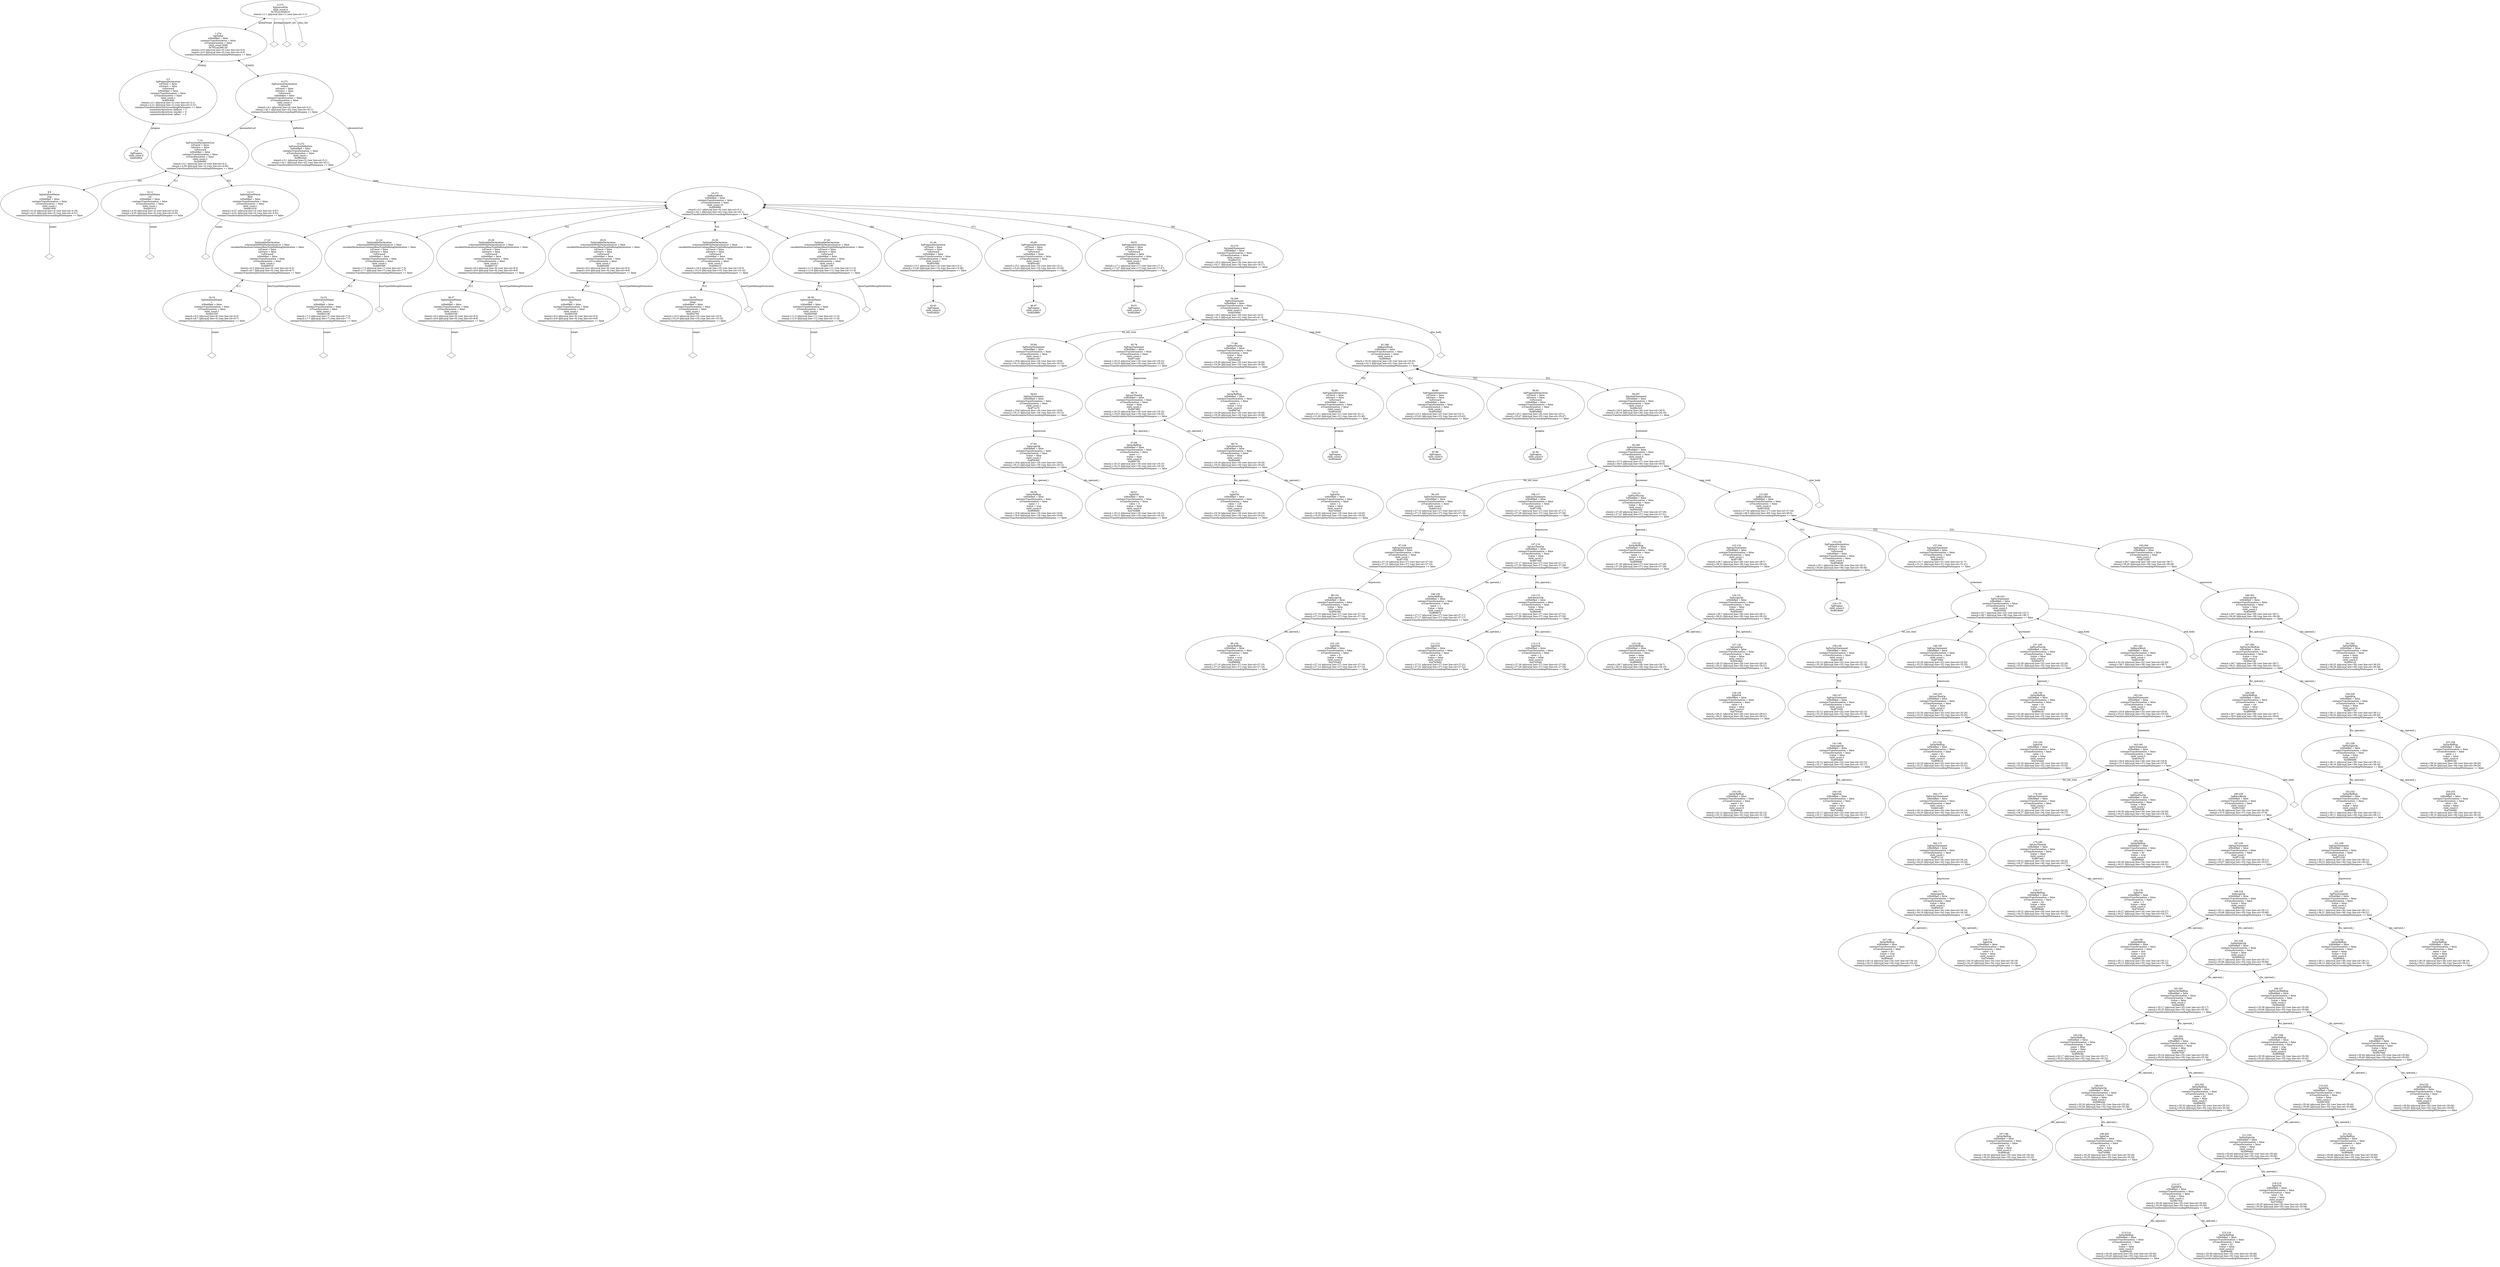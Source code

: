 digraph "G./stencil.c.dot" {
"0x462d8c0"[label="3:4\nSgPragma\nchild_count:0\n0x462d8c0\n" ];
"0x465c6d0"[label="2:5\nSgPragmaDeclaration\n isFriend = false \n isExtern = false \n!isForward\nisModified = false\ncontainsTransformation = false\nisTransformation = false\nchild_count:1\n0x465c6d0\nstencil.c:2:1 (physical line=2) (raw line:col=2:1)\nstencil.c:2:21 (physical line=2) (raw line:col=2:21)\ncontainsTransformationToSurroundingWhitespace == false\ncomments/directives (before) = 1\ncomments/directives (inside) = 0\ncomments/directives (after)  = 0\n" ];
"0x465c6d0" -> "0x462d8c0"[label="pragma" dir=both ];
"0x44d1908"[label="8:9\nSgInitializedName\norig\nisModified = false\ncontainsTransformation = false\nisTransformation = false\nchild_count:1\n0x44d1908\nstencil.c:4:18 (physical line=4) (raw line:col=4:18)\nstencil.c:4:21 (physical line=4) (raw line:col=4:21)\ncontainsTransformationToSurroundingWhitespace == false\n" ];
"0x44d1908" -> "0x44d1908__initptr__null"[label="initptr" dir=none ];
"0x44d1908__initptr__null"[label="" shape=diamond ];
"0x44d1b10"[label="10:11\nSgInitializedName\nsol\nisModified = false\ncontainsTransformation = false\nisTransformation = false\nchild_count:1\n0x44d1b10\nstencil.c:4:33 (physical line=4) (raw line:col=4:33)\nstencil.c:4:35 (physical line=4) (raw line:col=4:35)\ncontainsTransformationToSurroundingWhitespace == false\n" ];
"0x44d1b10" -> "0x44d1b10__initptr__null"[label="initptr" dir=none ];
"0x44d1b10__initptr__null"[label="" shape=diamond ];
"0x44d1d18"[label="12:13\nSgInitializedName\nfilter\nisModified = false\ncontainsTransformation = false\nisTransformation = false\nchild_count:1\n0x44d1d18\nstencil.c:4:47 (physical line=4) (raw line:col=4:47)\nstencil.c:4:52 (physical line=4) (raw line:col=4:52)\ncontainsTransformationToSurroundingWhitespace == false\n" ];
"0x44d1d18" -> "0x44d1d18__initptr__null"[label="initptr" dir=none ];
"0x44d1d18__initptr__null"[label="" shape=diamond ];
"0x3cd6d90"[label="7:14\nSgFunctionParameterList\n isFriend = false \n isExtern = false \n!isForward\nisModified = false\ncontainsTransformation = false\nisTransformation = false\nchild_count:3\n0x3cd6d90\nstencil.c:4:1 (physical line=4) (raw line:col=4:1)\nstencil.c:4:56 (physical line=4) (raw line:col=4:56)\ncontainsTransformationToSurroundingWhitespace == false\n" ];
"0x3cd6d90" -> "0x44d1908"[label="*[0]" dir=both ];
"0x3cd6d90" -> "0x44d1b10"[label="*[1]" dir=both ];
"0x3cd6d90" -> "0x44d1d18"[label="*[2]" dir=both ];
"0x44d1f20"[label="18:19\nSgInitializedName\nr\nisModified = false\ncontainsTransformation = false\nisTransformation = false\nchild_count:1\n0x44d1f20\nstencil.c:6:3 (physical line=6) (raw line:col=6:3)\nstencil.c:6:7 (physical line=6) (raw line:col=6:7)\ncontainsTransformationToSurroundingWhitespace == false\n" ];
"0x44d1f20" -> "0x44d1f20__initptr__null"[label="initptr" dir=none ];
"0x44d1f20__initptr__null"[label="" shape=diamond ];
"0x4a60010"[label="17:20\nSgVariableDeclaration\n isAssociatedWithDeclarationList = false \n variableDeclarationContainsBaseTypeDefiningDeclaration = false \n isFriend = false \n isExtern = false \n!isForward\nisModified = false\ncontainsTransformation = false\nisTransformation = false\nchild_count:2\n0x4a60010\nstencil.c:6:3 (physical line=6) (raw line:col=6:3)\nstencil.c:6:7 (physical line=6) (raw line:col=6:7)\ncontainsTransformationToSurroundingWhitespace == false\n" ];
"0x4a60010" -> "0x4a60010__baseTypeDefiningDeclaration__null"[label="baseTypeDefiningDeclaration" dir=none ];
"0x4a60010__baseTypeDefiningDeclaration__null"[label="" shape=diamond ];
"0x4a60010" -> "0x44d1f20"[label="*[1]" dir=both ];
"0x44d2128"[label="22:23\nSgInitializedName\nc\nisModified = false\ncontainsTransformation = false\nisTransformation = false\nchild_count:1\n0x44d2128\nstencil.c:7:3 (physical line=7) (raw line:col=7:3)\nstencil.c:7:7 (physical line=7) (raw line:col=7:7)\ncontainsTransformationToSurroundingWhitespace == false\n" ];
"0x44d2128" -> "0x44d2128__initptr__null"[label="initptr" dir=none ];
"0x44d2128__initptr__null"[label="" shape=diamond ];
"0x4a60390"[label="21:24\nSgVariableDeclaration\n isAssociatedWithDeclarationList = false \n variableDeclarationContainsBaseTypeDefiningDeclaration = false \n isFriend = false \n isExtern = false \n!isForward\nisModified = false\ncontainsTransformation = false\nisTransformation = false\nchild_count:2\n0x4a60390\nstencil.c:7:3 (physical line=7) (raw line:col=7:3)\nstencil.c:7:7 (physical line=7) (raw line:col=7:7)\ncontainsTransformationToSurroundingWhitespace == false\n" ];
"0x4a60390" -> "0x4a60390__baseTypeDefiningDeclaration__null"[label="baseTypeDefiningDeclaration" dir=none ];
"0x4a60390__baseTypeDefiningDeclaration__null"[label="" shape=diamond ];
"0x4a60390" -> "0x44d2128"[label="*[1]" dir=both ];
"0x44d2330"[label="26:27\nSgInitializedName\nk1\nisModified = false\ncontainsTransformation = false\nisTransformation = false\nchild_count:1\n0x44d2330\nstencil.c:8:3 (physical line=8) (raw line:col=8:3)\nstencil.c:8:8 (physical line=8) (raw line:col=8:8)\ncontainsTransformationToSurroundingWhitespace == false\n" ];
"0x44d2330" -> "0x44d2330__initptr__null"[label="initptr" dir=none ];
"0x44d2330__initptr__null"[label="" shape=diamond ];
"0x4a60710"[label="25:28\nSgVariableDeclaration\n isAssociatedWithDeclarationList = false \n variableDeclarationContainsBaseTypeDefiningDeclaration = false \n isFriend = false \n isExtern = false \n!isForward\nisModified = false\ncontainsTransformation = false\nisTransformation = false\nchild_count:2\n0x4a60710\nstencil.c:8:3 (physical line=8) (raw line:col=8:3)\nstencil.c:8:8 (physical line=8) (raw line:col=8:8)\ncontainsTransformationToSurroundingWhitespace == false\n" ];
"0x4a60710" -> "0x4a60710__baseTypeDefiningDeclaration__null"[label="baseTypeDefiningDeclaration" dir=none ];
"0x4a60710__baseTypeDefiningDeclaration__null"[label="" shape=diamond ];
"0x4a60710" -> "0x44d2330"[label="*[1]" dir=both ];
"0x44d2538"[label="30:31\nSgInitializedName\nk2\nisModified = false\ncontainsTransformation = false\nisTransformation = false\nchild_count:1\n0x44d2538\nstencil.c:9:3 (physical line=9) (raw line:col=9:3)\nstencil.c:9:8 (physical line=9) (raw line:col=9:8)\ncontainsTransformationToSurroundingWhitespace == false\n" ];
"0x44d2538" -> "0x44d2538__initptr__null"[label="initptr" dir=none ];
"0x44d2538__initptr__null"[label="" shape=diamond ];
"0x4a60a90"[label="29:32\nSgVariableDeclaration\n isAssociatedWithDeclarationList = false \n variableDeclarationContainsBaseTypeDefiningDeclaration = false \n isFriend = false \n isExtern = false \n!isForward\nisModified = false\ncontainsTransformation = false\nisTransformation = false\nchild_count:2\n0x4a60a90\nstencil.c:9:3 (physical line=9) (raw line:col=9:3)\nstencil.c:9:8 (physical line=9) (raw line:col=9:8)\ncontainsTransformationToSurroundingWhitespace == false\n" ];
"0x4a60a90" -> "0x4a60a90__baseTypeDefiningDeclaration__null"[label="baseTypeDefiningDeclaration" dir=none ];
"0x4a60a90__baseTypeDefiningDeclaration__null"[label="" shape=diamond ];
"0x4a60a90" -> "0x44d2538"[label="*[1]" dir=both ];
"0x44d2740"[label="34:35\nSgInitializedName\ntemp\nisModified = false\ncontainsTransformation = false\nisTransformation = false\nchild_count:1\n0x44d2740\nstencil.c:10:3 (physical line=10) (raw line:col=10:3)\nstencil.c:10:10 (physical line=10) (raw line:col=10:10)\ncontainsTransformationToSurroundingWhitespace == false\n" ];
"0x44d2740" -> "0x44d2740__initptr__null"[label="initptr" dir=none ];
"0x44d2740__initptr__null"[label="" shape=diamond ];
"0x4a60e10"[label="33:36\nSgVariableDeclaration\n isAssociatedWithDeclarationList = false \n variableDeclarationContainsBaseTypeDefiningDeclaration = false \n isFriend = false \n isExtern = false \n!isForward\nisModified = false\ncontainsTransformation = false\nisTransformation = false\nchild_count:2\n0x4a60e10\nstencil.c:10:3 (physical line=10) (raw line:col=10:3)\nstencil.c:10:10 (physical line=10) (raw line:col=10:10)\ncontainsTransformationToSurroundingWhitespace == false\n" ];
"0x4a60e10" -> "0x4a60e10__baseTypeDefiningDeclaration__null"[label="baseTypeDefiningDeclaration" dir=none ];
"0x4a60e10__baseTypeDefiningDeclaration__null"[label="" shape=diamond ];
"0x4a60e10" -> "0x44d2740"[label="*[1]" dir=both ];
"0x44d2948"[label="38:39\nSgInitializedName\nmul\nisModified = false\ncontainsTransformation = false\nisTransformation = false\nchild_count:1\n0x44d2948\nstencil.c:11:3 (physical line=11) (raw line:col=11:3)\nstencil.c:11:9 (physical line=11) (raw line:col=11:9)\ncontainsTransformationToSurroundingWhitespace == false\n" ];
"0x44d2948" -> "0x44d2948__initptr__null"[label="initptr" dir=none ];
"0x44d2948__initptr__null"[label="" shape=diamond ];
"0x4a61190"[label="37:40\nSgVariableDeclaration\n isAssociatedWithDeclarationList = false \n variableDeclarationContainsBaseTypeDefiningDeclaration = false \n isFriend = false \n isExtern = false \n!isForward\nisModified = false\ncontainsTransformation = false\nisTransformation = false\nchild_count:2\n0x4a61190\nstencil.c:11:3 (physical line=11) (raw line:col=11:3)\nstencil.c:11:9 (physical line=11) (raw line:col=11:9)\ncontainsTransformationToSurroundingWhitespace == false\n" ];
"0x4a61190" -> "0x4a61190__baseTypeDefiningDeclaration__null"[label="baseTypeDefiningDeclaration" dir=none ];
"0x4a61190__baseTypeDefiningDeclaration__null"[label="" shape=diamond ];
"0x4a61190" -> "0x44d2948"[label="*[1]" dir=both ];
"0x462d920"[label="42:43\nSgPragma\nchild_count:0\n0x462d920\n" ];
"0x465c9d0"[label="41:44\nSgPragmaDeclaration\n isFriend = false \n isExtern = false \n!isForward\nisModified = false\ncontainsTransformation = false\nisTransformation = false\nchild_count:1\n0x465c9d0\nstencil.c:13:1 (physical line=13) (raw line:col=13:1)\nstencil.c:13:40 (physical line=13) (raw line:col=13:40)\ncontainsTransformationToSurroundingWhitespace == false\n" ];
"0x465c9d0" -> "0x462d920"[label="pragma" dir=both ];
"0x462d980"[label="46:47\nSgPragma\nchild_count:0\n0x462d980\n" ];
"0x465ccd0"[label="45:48\nSgPragmaDeclaration\n isFriend = false \n isExtern = false \n!isForward\nisModified = false\ncontainsTransformation = false\nisTransformation = false\nchild_count:1\n0x465ccd0\nstencil.c:15:1 (physical line=15) (raw line:col=15:1)\nstencil.c:15:43 (physical line=15) (raw line:col=15:43)\ncontainsTransformationToSurroundingWhitespace == false\n" ];
"0x465ccd0" -> "0x462d980"[label="pragma" dir=both ];
"0x462d9e0"[label="50:51\nSgPragma\nchild_count:0\n0x462d9e0\n" ];
"0x465cfd0"[label="49:52\nSgPragmaDeclaration\n isFriend = false \n isExtern = false \n!isForward\nisModified = false\ncontainsTransformation = false\nisTransformation = false\nchild_count:1\n0x465cfd0\nstencil.c:17:1 (physical line=17) (raw line:col=17:1)\nstencil.c:17:47 (physical line=17) (raw line:col=17:47)\ncontainsTransformationToSurroundingWhitespace == false\n" ];
"0x465cfd0" -> "0x462d9e0"[label="pragma" dir=both ];
"0x4f086d0"[label="58:59\nSgVarRefExp\nisModified = false\ncontainsTransformation = false\nisTransformation = false\n name = r\n lvalue = true\nchild_count:0\n0x4f086d0\nstencil.c:19:8 (physical line=19) (raw line:col=19:8)\nstencil.c:19:8 (physical line=19) (raw line:col=19:8)\ncontainsTransformationToSurroundingWhitespace == false\n" ];
"0x47d3860"[label="60:61\nSgIntVal\nisModified = false\ncontainsTransformation = false\nisTransformation = false\n value = 0\n lvalue = false\nchild_count:0\n0x47d3860\nstencil.c:19:12 (physical line=19) (raw line:col=19:12)\nstencil.c:19:12 (physical line=19) (raw line:col=19:12)\ncontainsTransformationToSurroundingWhitespace == false\n" ];
"0x4f3b360"[label="57:62\nSgAssignOp\nisModified = false\ncontainsTransformation = false\nisTransformation = false\n lvalue = false\nchild_count:2\n0x4f3b360\nstencil.c:19:8 (physical line=19) (raw line:col=19:8)\nstencil.c:19:12 (physical line=19) (raw line:col=19:12)\ncontainsTransformationToSurroundingWhitespace == false\n" ];
"0x4f3b360" -> "0x4f086d0"[label="lhs_operand_i" dir=both ];
"0x4f3b360" -> "0x47d3860"[label="rhs_operand_i" dir=both ];
"0x4f71e70"[label="56:63\nSgExprStatement\nisModified = false\ncontainsTransformation = false\nisTransformation = false\nchild_count:1\n0x4f71e70\nstencil.c:19:8 (physical line=19) (raw line:col=19:8)\nstencil.c:19:13 (physical line=19) (raw line:col=19:13)\ncontainsTransformationToSurroundingWhitespace == false\n" ];
"0x4f71e70" -> "0x4f3b360"[label="expression" dir=both ];
"0x4ed1c30"[label="55:64\nSgForInitStatement\nisModified = false\ncontainsTransformation = false\nisTransformation = false\nchild_count:1\n0x4ed1c30\nstencil.c:19:8 (physical line=19) (raw line:col=19:8)\nstencil.c:19:13 (physical line=19) (raw line:col=19:13)\ncontainsTransformationToSurroundingWhitespace == false\n" ];
"0x4ed1c30" -> "0x4f71e70"[label="*[0]" dir=both ];
"0x4f08738"[label="67:68\nSgVarRefExp\nisModified = false\ncontainsTransformation = false\nisTransformation = false\n name = r\n lvalue = false\nchild_count:0\n0x4f08738\nstencil.c:19:15 (physical line=19) (raw line:col=19:15)\nstencil.c:19:15 (physical line=19) (raw line:col=19:15)\ncontainsTransformationToSurroundingWhitespace == false\n" ];
"0x47d3960"[label="70:71\nSgIntVal\nisModified = false\ncontainsTransformation = false\nisTransformation = false\n value = 128\n lvalue = false\nchild_count:0\n0x47d3960\nstencil.c:19:19 (physical line=19) (raw line:col=19:19)\nstencil.c:19:21 (physical line=19) (raw line:col=19:21)\ncontainsTransformationToSurroundingWhitespace == false\n" ];
"0x47d39e0"[label="72:73\nSgIntVal\nisModified = false\ncontainsTransformation = false\nisTransformation = false\n value = 2\n lvalue = false\nchild_count:0\n0x47d39e0\nstencil.c:19:25 (physical line=19) (raw line:col=19:25)\nstencil.c:19:25 (physical line=19) (raw line:col=19:25)\ncontainsTransformationToSurroundingWhitespace == false\n" ];
"0x4fa0e80"[label="69:74\nSgSubtractOp\nisModified = false\ncontainsTransformation = false\nisTransformation = false\n lvalue = false\nchild_count:2\n0x4fa0e80\nstencil.c:19:19 (physical line=19) (raw line:col=19:19)\nstencil.c:19:25 (physical line=19) (raw line:col=19:25)\ncontainsTransformationToSurroundingWhitespace == false\n" ];
"0x4fa0e80" -> "0x47d3960"[label="lhs_operand_i" dir=both ];
"0x4fa0e80" -> "0x47d39e0"[label="rhs_operand_i" dir=both ];
"0x4fd7990"[label="66:75\nSgLessThanOp\nisModified = false\ncontainsTransformation = false\nisTransformation = false\n lvalue = false\nchild_count:2\n0x4fd7990\nstencil.c:19:15 (physical line=19) (raw line:col=19:15)\nstencil.c:19:25 (physical line=19) (raw line:col=19:25)\ncontainsTransformationToSurroundingWhitespace == false\n" ];
"0x4fd7990" -> "0x4f08738"[label="lhs_operand_i" dir=both ];
"0x4fd7990" -> "0x4fa0e80"[label="rhs_operand_i" dir=both ];
"0x4f71ed0"[label="65:76\nSgExprStatement\nisModified = false\ncontainsTransformation = false\nisTransformation = false\nchild_count:1\n0x4f71ed0\nstencil.c:19:15 (physical line=19) (raw line:col=19:15)\nstencil.c:19:25 (physical line=19) (raw line:col=19:25)\ncontainsTransformationToSurroundingWhitespace == false\n" ];
"0x4f71ed0" -> "0x4fd7990"[label="expression" dir=both ];
"0x4f087a0"[label="78:79\nSgVarRefExp\nisModified = false\ncontainsTransformation = false\nisTransformation = false\n name = r\n lvalue = true\nchild_count:0\n0x4f087a0\nstencil.c:19:28 (physical line=19) (raw line:col=19:28)\nstencil.c:19:28 (physical line=19) (raw line:col=19:28)\ncontainsTransformationToSurroundingWhitespace == false\n" ];
"0x500e4a0"[label="77:80\nSgPlusPlusOp\nisModified = false\ncontainsTransformation = false\nisTransformation = false\n lvalue = false\nchild_count:1\n0x500e4a0\nstencil.c:19:28 (physical line=19) (raw line:col=19:28)\nstencil.c:19:30 (physical line=19) (raw line:col=19:30)\ncontainsTransformationToSurroundingWhitespace == false\n" ];
"0x500e4a0" -> "0x4f087a0"[label="operand_i" dir=both ];
"0x462da40"[label="83:84\nSgPragma\nchild_count:0\n0x462da40\n" ];
"0x465d2d0"[label="82:85\nSgPragmaDeclaration\n isFriend = false \n isExtern = false \n!isForward\nisModified = false\ncontainsTransformation = false\nisTransformation = false\nchild_count:1\n0x465d2d0\nstencil.c:21:1 (physical line=21) (raw line:col=21:1)\nstencil.c:21:40 (physical line=21) (raw line:col=21:40)\ncontainsTransformationToSurroundingWhitespace == false\n" ];
"0x465d2d0" -> "0x462da40"[label="pragma" dir=both ];
"0x462daa0"[label="87:88\nSgPragma\nchild_count:0\n0x462daa0\n" ];
"0x465d5d0"[label="86:89\nSgPragmaDeclaration\n isFriend = false \n isExtern = false \n!isForward\nisModified = false\ncontainsTransformation = false\nisTransformation = false\nchild_count:1\n0x465d5d0\nstencil.c:23:1 (physical line=23) (raw line:col=23:1)\nstencil.c:23:43 (physical line=23) (raw line:col=23:43)\ncontainsTransformationToSurroundingWhitespace == false\n" ];
"0x465d5d0" -> "0x462daa0"[label="pragma" dir=both ];
"0x462db00"[label="91:92\nSgPragma\nchild_count:0\n0x462db00\n" ];
"0x465d8d0"[label="90:93\nSgPragmaDeclaration\n isFriend = false \n isExtern = false \n!isForward\nisModified = false\ncontainsTransformation = false\nisTransformation = false\nchild_count:1\n0x465d8d0\nstencil.c:25:1 (physical line=25) (raw line:col=25:1)\nstencil.c:25:47 (physical line=25) (raw line:col=25:47)\ncontainsTransformationToSurroundingWhitespace == false\n" ];
"0x465d8d0" -> "0x462db00"[label="pragma" dir=both ];
"0x4f08808"[label="99:100\nSgVarRefExp\nisModified = false\ncontainsTransformation = false\nisTransformation = false\n name = c\n lvalue = true\nchild_count:0\n0x4f08808\nstencil.c:27:10 (physical line=27) (raw line:col=27:10)\nstencil.c:27:10 (physical line=27) (raw line:col=27:10)\ncontainsTransformationToSurroundingWhitespace == false\n" ];
"0x47d3a60"[label="101:102\nSgIntVal\nisModified = false\ncontainsTransformation = false\nisTransformation = false\n value = 0\n lvalue = false\nchild_count:0\n0x47d3a60\nstencil.c:27:14 (physical line=27) (raw line:col=27:14)\nstencil.c:27:14 (physical line=27) (raw line:col=27:14)\ncontainsTransformationToSurroundingWhitespace == false\n" ];
"0x4f3b3d0"[label="98:103\nSgAssignOp\nisModified = false\ncontainsTransformation = false\nisTransformation = false\n lvalue = false\nchild_count:2\n0x4f3b3d0\nstencil.c:27:10 (physical line=27) (raw line:col=27:10)\nstencil.c:27:14 (physical line=27) (raw line:col=27:14)\ncontainsTransformationToSurroundingWhitespace == false\n" ];
"0x4f3b3d0" -> "0x4f08808"[label="lhs_operand_i" dir=both ];
"0x4f3b3d0" -> "0x47d3a60"[label="rhs_operand_i" dir=both ];
"0x4f71f30"[label="97:104\nSgExprStatement\nisModified = false\ncontainsTransformation = false\nisTransformation = false\nchild_count:1\n0x4f71f30\nstencil.c:27:10 (physical line=27) (raw line:col=27:10)\nstencil.c:27:15 (physical line=27) (raw line:col=27:15)\ncontainsTransformationToSurroundingWhitespace == false\n" ];
"0x4f71f30" -> "0x4f3b3d0"[label="expression" dir=both ];
"0x4ed1d10"[label="96:105\nSgForInitStatement\nisModified = false\ncontainsTransformation = false\nisTransformation = false\nchild_count:1\n0x4ed1d10\nstencil.c:27:10 (physical line=27) (raw line:col=27:10)\nstencil.c:27:15 (physical line=27) (raw line:col=27:15)\ncontainsTransformationToSurroundingWhitespace == false\n" ];
"0x4ed1d10" -> "0x4f71f30"[label="*[0]" dir=both ];
"0x4f08870"[label="108:109\nSgVarRefExp\nisModified = false\ncontainsTransformation = false\nisTransformation = false\n name = c\n lvalue = false\nchild_count:0\n0x4f08870\nstencil.c:27:17 (physical line=27) (raw line:col=27:17)\nstencil.c:27:17 (physical line=27) (raw line:col=27:17)\ncontainsTransformationToSurroundingWhitespace == false\n" ];
"0x47d3b60"[label="111:112\nSgIntVal\nisModified = false\ncontainsTransformation = false\nisTransformation = false\n value = 64\n lvalue = false\nchild_count:0\n0x47d3b60\nstencil.c:27:21 (physical line=27) (raw line:col=27:21)\nstencil.c:27:22 (physical line=27) (raw line:col=27:22)\ncontainsTransformationToSurroundingWhitespace == false\n" ];
"0x47d3be0"[label="113:114\nSgIntVal\nisModified = false\ncontainsTransformation = false\nisTransformation = false\n value = 2\n lvalue = false\nchild_count:0\n0x47d3be0\nstencil.c:27:26 (physical line=27) (raw line:col=27:26)\nstencil.c:27:26 (physical line=27) (raw line:col=27:26)\ncontainsTransformationToSurroundingWhitespace == false\n" ];
"0x4fa0ef0"[label="110:115\nSgSubtractOp\nisModified = false\ncontainsTransformation = false\nisTransformation = false\n lvalue = false\nchild_count:2\n0x4fa0ef0\nstencil.c:27:21 (physical line=27) (raw line:col=27:21)\nstencil.c:27:26 (physical line=27) (raw line:col=27:26)\ncontainsTransformationToSurroundingWhitespace == false\n" ];
"0x4fa0ef0" -> "0x47d3b60"[label="lhs_operand_i" dir=both ];
"0x4fa0ef0" -> "0x47d3be0"[label="rhs_operand_i" dir=both ];
"0x4fd7a00"[label="107:116\nSgLessThanOp\nisModified = false\ncontainsTransformation = false\nisTransformation = false\n lvalue = false\nchild_count:2\n0x4fd7a00\nstencil.c:27:17 (physical line=27) (raw line:col=27:17)\nstencil.c:27:26 (physical line=27) (raw line:col=27:26)\ncontainsTransformationToSurroundingWhitespace == false\n" ];
"0x4fd7a00" -> "0x4f08870"[label="lhs_operand_i" dir=both ];
"0x4fd7a00" -> "0x4fa0ef0"[label="rhs_operand_i" dir=both ];
"0x4f71f90"[label="106:117\nSgExprStatement\nisModified = false\ncontainsTransformation = false\nisTransformation = false\nchild_count:1\n0x4f71f90\nstencil.c:27:17 (physical line=27) (raw line:col=27:17)\nstencil.c:27:26 (physical line=27) (raw line:col=27:26)\ncontainsTransformationToSurroundingWhitespace == false\n" ];
"0x4f71f90" -> "0x4fd7a00"[label="expression" dir=both ];
"0x4f088d8"[label="119:120\nSgVarRefExp\nisModified = false\ncontainsTransformation = false\nisTransformation = false\n name = c\n lvalue = true\nchild_count:0\n0x4f088d8\nstencil.c:27:29 (physical line=27) (raw line:col=27:29)\nstencil.c:27:29 (physical line=27) (raw line:col=27:29)\ncontainsTransformationToSurroundingWhitespace == false\n" ];
"0x500e508"[label="118:121\nSgPlusPlusOp\nisModified = false\ncontainsTransformation = false\nisTransformation = false\n lvalue = false\nchild_count:1\n0x500e508\nstencil.c:27:29 (physical line=27) (raw line:col=27:29)\nstencil.c:27:31 (physical line=27) (raw line:col=27:31)\ncontainsTransformationToSurroundingWhitespace == false\n" ];
"0x500e508" -> "0x4f088d8"[label="operand_i" dir=both ];
"0x4f08940"[label="125:126\nSgVarRefExp\nisModified = false\ncontainsTransformation = false\nisTransformation = false\n name = temp\n lvalue = true\nchild_count:0\n0x4f08940\nstencil.c:28:7 (physical line=28) (raw line:col=28:7)\nstencil.c:28:10 (physical line=28) (raw line:col=28:10)\ncontainsTransformationToSurroundingWhitespace == false\n" ];
"0x47d3ce0"[label="128:129\nSgIntVal\nisModified = false\ncontainsTransformation = false\nisTransformation = false\n value = 0\n lvalue = false\nchild_count:0\n0x47d3ce0\nstencil.c:28:21 (physical line=28) (raw line:col=28:21)\nstencil.c:28:21 (physical line=28) (raw line:col=28:21)\ncontainsTransformationToSurroundingWhitespace == false\n" ];
"0x50418e0"[label="127:130\nSgCastExp\nisModified = false\ncontainsTransformation = false\nisTransformation = false\n lvalue = false\nchild_count:1\n0x50418e0\nstencil.c:28:15 (physical line=28) (raw line:col=28:15)\nstencil.c:28:21 (physical line=28) (raw line:col=28:21)\ncontainsTransformationToSurroundingWhitespace == false\n" ];
"0x50418e0" -> "0x47d3ce0"[label="operand_i" dir=both ];
"0x4f3b440"[label="124:131\nSgAssignOp\nisModified = false\ncontainsTransformation = false\nisTransformation = false\n lvalue = false\nchild_count:2\n0x4f3b440\nstencil.c:28:7 (physical line=28) (raw line:col=28:7)\nstencil.c:28:22 (physical line=28) (raw line:col=28:22)\ncontainsTransformationToSurroundingWhitespace == false\n" ];
"0x4f3b440" -> "0x4f08940"[label="lhs_operand_i" dir=both ];
"0x4f3b440" -> "0x50418e0"[label="rhs_operand_i" dir=both ];
"0x4f71ff0"[label="123:132\nSgExprStatement\nisModified = false\ncontainsTransformation = false\nisTransformation = false\nchild_count:1\n0x4f71ff0\nstencil.c:28:7 (physical line=28) (raw line:col=28:7)\nstencil.c:28:23 (physical line=28) (raw line:col=28:23)\ncontainsTransformationToSurroundingWhitespace == false\n" ];
"0x4f71ff0" -> "0x4f3b440"[label="expression" dir=both ];
"0x462db60"[label="134:135\nSgPragma\nchild_count:0\n0x462db60\n" ];
"0x465dbd0"[label="133:136\nSgPragmaDeclaration\n isFriend = false \n isExtern = false \n!isForward\nisModified = false\ncontainsTransformation = false\nisTransformation = false\nchild_count:1\n0x465dbd0\nstencil.c:30:1 (physical line=30) (raw line:col=30:1)\nstencil.c:30:40 (physical line=30) (raw line:col=30:40)\ncontainsTransformationToSurroundingWhitespace == false\n" ];
"0x465dbd0" -> "0x462db60"[label="pragma" dir=both ];
"0x4f089a8"[label="142:143\nSgVarRefExp\nisModified = false\ncontainsTransformation = false\nisTransformation = false\n name = k1\n lvalue = true\nchild_count:0\n0x4f089a8\nstencil.c:32:12 (physical line=32) (raw line:col=32:12)\nstencil.c:32:13 (physical line=32) (raw line:col=32:13)\ncontainsTransformationToSurroundingWhitespace == false\n" ];
"0x47d3d60"[label="144:145\nSgIntVal\nisModified = false\ncontainsTransformation = false\nisTransformation = false\n value = 0\n lvalue = false\nchild_count:0\n0x47d3d60\nstencil.c:32:17 (physical line=32) (raw line:col=32:17)\nstencil.c:32:17 (physical line=32) (raw line:col=32:17)\ncontainsTransformationToSurroundingWhitespace == false\n" ];
"0x4f3b4b0"[label="141:146\nSgAssignOp\nisModified = false\ncontainsTransformation = false\nisTransformation = false\n lvalue = false\nchild_count:2\n0x4f3b4b0\nstencil.c:32:12 (physical line=32) (raw line:col=32:12)\nstencil.c:32:17 (physical line=32) (raw line:col=32:17)\ncontainsTransformationToSurroundingWhitespace == false\n" ];
"0x4f3b4b0" -> "0x4f089a8"[label="lhs_operand_i" dir=both ];
"0x4f3b4b0" -> "0x47d3d60"[label="rhs_operand_i" dir=both ];
"0x4f72050"[label="140:147\nSgExprStatement\nisModified = false\ncontainsTransformation = false\nisTransformation = false\nchild_count:1\n0x4f72050\nstencil.c:32:12 (physical line=32) (raw line:col=32:12)\nstencil.c:32:18 (physical line=32) (raw line:col=32:18)\ncontainsTransformationToSurroundingWhitespace == false\n" ];
"0x4f72050" -> "0x4f3b4b0"[label="expression" dir=both ];
"0x4ed1df0"[label="139:148\nSgForInitStatement\nisModified = false\ncontainsTransformation = false\nisTransformation = false\nchild_count:1\n0x4ed1df0\nstencil.c:32:12 (physical line=32) (raw line:col=32:12)\nstencil.c:32:18 (physical line=32) (raw line:col=32:18)\ncontainsTransformationToSurroundingWhitespace == false\n" ];
"0x4ed1df0" -> "0x4f72050"[label="*[0]" dir=both ];
"0x4f08a10"[label="151:152\nSgVarRefExp\nisModified = false\ncontainsTransformation = false\nisTransformation = false\n name = k1\n lvalue = false\nchild_count:0\n0x4f08a10\nstencil.c:32:20 (physical line=32) (raw line:col=32:20)\nstencil.c:32:21 (physical line=32) (raw line:col=32:21)\ncontainsTransformationToSurroundingWhitespace == false\n" ];
"0x47d3de0"[label="153:154\nSgIntVal\nisModified = false\ncontainsTransformation = false\nisTransformation = false\n value = 3\n lvalue = false\nchild_count:0\n0x47d3de0\nstencil.c:32:25 (physical line=32) (raw line:col=32:25)\nstencil.c:32:25 (physical line=32) (raw line:col=32:25)\ncontainsTransformationToSurroundingWhitespace == false\n" ];
"0x4fd7a70"[label="150:155\nSgLessThanOp\nisModified = false\ncontainsTransformation = false\nisTransformation = false\n lvalue = false\nchild_count:2\n0x4fd7a70\nstencil.c:32:20 (physical line=32) (raw line:col=32:20)\nstencil.c:32:25 (physical line=32) (raw line:col=32:25)\ncontainsTransformationToSurroundingWhitespace == false\n" ];
"0x4fd7a70" -> "0x4f08a10"[label="lhs_operand_i" dir=both ];
"0x4fd7a70" -> "0x47d3de0"[label="rhs_operand_i" dir=both ];
"0x4f720b0"[label="149:156\nSgExprStatement\nisModified = false\ncontainsTransformation = false\nisTransformation = false\nchild_count:1\n0x4f720b0\nstencil.c:32:20 (physical line=32) (raw line:col=32:20)\nstencil.c:32:25 (physical line=32) (raw line:col=32:25)\ncontainsTransformationToSurroundingWhitespace == false\n" ];
"0x4f720b0" -> "0x4fd7a70"[label="expression" dir=both ];
"0x4f08a78"[label="158:159\nSgVarRefExp\nisModified = false\ncontainsTransformation = false\nisTransformation = false\n name = k1\n lvalue = true\nchild_count:0\n0x4f08a78\nstencil.c:32:28 (physical line=32) (raw line:col=32:28)\nstencil.c:32:29 (physical line=32) (raw line:col=32:29)\ncontainsTransformationToSurroundingWhitespace == false\n" ];
"0x500e570"[label="157:160\nSgPlusPlusOp\nisModified = false\ncontainsTransformation = false\nisTransformation = false\n lvalue = false\nchild_count:1\n0x500e570\nstencil.c:32:28 (physical line=32) (raw line:col=32:28)\nstencil.c:32:31 (physical line=32) (raw line:col=32:31)\ncontainsTransformationToSurroundingWhitespace == false\n" ];
"0x500e570" -> "0x4f08a78"[label="operand_i" dir=both ];
"0x4f08ae0"[label="167:168\nSgVarRefExp\nisModified = false\ncontainsTransformation = false\nisTransformation = false\n name = k2\n lvalue = true\nchild_count:0\n0x4f08ae0\nstencil.c:34:14 (physical line=34) (raw line:col=34:14)\nstencil.c:34:15 (physical line=34) (raw line:col=34:15)\ncontainsTransformationToSurroundingWhitespace == false\n" ];
"0x47d3e60"[label="169:170\nSgIntVal\nisModified = false\ncontainsTransformation = false\nisTransformation = false\n value = 0\n lvalue = false\nchild_count:0\n0x47d3e60\nstencil.c:34:19 (physical line=34) (raw line:col=34:19)\nstencil.c:34:19 (physical line=34) (raw line:col=34:19)\ncontainsTransformationToSurroundingWhitespace == false\n" ];
"0x4f3b520"[label="166:171\nSgAssignOp\nisModified = false\ncontainsTransformation = false\nisTransformation = false\n lvalue = false\nchild_count:2\n0x4f3b520\nstencil.c:34:14 (physical line=34) (raw line:col=34:14)\nstencil.c:34:19 (physical line=34) (raw line:col=34:19)\ncontainsTransformationToSurroundingWhitespace == false\n" ];
"0x4f3b520" -> "0x4f08ae0"[label="lhs_operand_i" dir=both ];
"0x4f3b520" -> "0x47d3e60"[label="rhs_operand_i" dir=both ];
"0x4f72110"[label="165:172\nSgExprStatement\nisModified = false\ncontainsTransformation = false\nisTransformation = false\nchild_count:1\n0x4f72110\nstencil.c:34:14 (physical line=34) (raw line:col=34:14)\nstencil.c:34:20 (physical line=34) (raw line:col=34:20)\ncontainsTransformationToSurroundingWhitespace == false\n" ];
"0x4f72110" -> "0x4f3b520"[label="expression" dir=both ];
"0x4ed1ed0"[label="164:173\nSgForInitStatement\nisModified = false\ncontainsTransformation = false\nisTransformation = false\nchild_count:1\n0x4ed1ed0\nstencil.c:34:14 (physical line=34) (raw line:col=34:14)\nstencil.c:34:20 (physical line=34) (raw line:col=34:20)\ncontainsTransformationToSurroundingWhitespace == false\n" ];
"0x4ed1ed0" -> "0x4f72110"[label="*[0]" dir=both ];
"0x4f08b48"[label="176:177\nSgVarRefExp\nisModified = false\ncontainsTransformation = false\nisTransformation = false\n name = k2\n lvalue = false\nchild_count:0\n0x4f08b48\nstencil.c:34:22 (physical line=34) (raw line:col=34:22)\nstencil.c:34:23 (physical line=34) (raw line:col=34:23)\ncontainsTransformationToSurroundingWhitespace == false\n" ];
"0x47d3ee0"[label="178:179\nSgIntVal\nisModified = false\ncontainsTransformation = false\nisTransformation = false\n value = 3\n lvalue = false\nchild_count:0\n0x47d3ee0\nstencil.c:34:27 (physical line=34) (raw line:col=34:27)\nstencil.c:34:27 (physical line=34) (raw line:col=34:27)\ncontainsTransformationToSurroundingWhitespace == false\n" ];
"0x4fd7ae0"[label="175:180\nSgLessThanOp\nisModified = false\ncontainsTransformation = false\nisTransformation = false\n lvalue = false\nchild_count:2\n0x4fd7ae0\nstencil.c:34:22 (physical line=34) (raw line:col=34:22)\nstencil.c:34:27 (physical line=34) (raw line:col=34:27)\ncontainsTransformationToSurroundingWhitespace == false\n" ];
"0x4fd7ae0" -> "0x4f08b48"[label="lhs_operand_i" dir=both ];
"0x4fd7ae0" -> "0x47d3ee0"[label="rhs_operand_i" dir=both ];
"0x4f72170"[label="174:181\nSgExprStatement\nisModified = false\ncontainsTransformation = false\nisTransformation = false\nchild_count:1\n0x4f72170\nstencil.c:34:22 (physical line=34) (raw line:col=34:22)\nstencil.c:34:27 (physical line=34) (raw line:col=34:27)\ncontainsTransformationToSurroundingWhitespace == false\n" ];
"0x4f72170" -> "0x4fd7ae0"[label="expression" dir=both ];
"0x4f08bb0"[label="183:184\nSgVarRefExp\nisModified = false\ncontainsTransformation = false\nisTransformation = false\n name = k2\n lvalue = true\nchild_count:0\n0x4f08bb0\nstencil.c:34:30 (physical line=34) (raw line:col=34:30)\nstencil.c:34:31 (physical line=34) (raw line:col=34:31)\ncontainsTransformationToSurroundingWhitespace == false\n" ];
"0x500e5d8"[label="182:185\nSgPlusPlusOp\nisModified = false\ncontainsTransformation = false\nisTransformation = false\n lvalue = false\nchild_count:1\n0x500e5d8\nstencil.c:34:30 (physical line=34) (raw line:col=34:30)\nstencil.c:34:33 (physical line=34) (raw line:col=34:33)\ncontainsTransformationToSurroundingWhitespace == false\n" ];
"0x500e5d8" -> "0x4f08bb0"[label="operand_i" dir=both ];
"0x4f08c18"[label="189:190\nSgVarRefExp\nisModified = false\ncontainsTransformation = false\nisTransformation = false\n name = mul\n lvalue = true\nchild_count:0\n0x4f08c18\nstencil.c:35:11 (physical line=35) (raw line:col=35:11)\nstencil.c:35:13 (physical line=35) (raw line:col=35:13)\ncontainsTransformationToSurroundingWhitespace == false\n" ];
"0x4f08c80"[label="193:194\nSgVarRefExp\nisModified = false\ncontainsTransformation = false\nisTransformation = false\n name = filter\n lvalue = false\nchild_count:0\n0x4f08c80\nstencil.c:35:17 (physical line=35) (raw line:col=35:17)\nstencil.c:35:22 (physical line=35) (raw line:col=35:22)\ncontainsTransformationToSurroundingWhitespace == false\n" ];
"0x4f08ce8"[label="197:198\nSgVarRefExp\nisModified = false\ncontainsTransformation = false\nisTransformation = false\n name = k1\n lvalue = false\nchild_count:0\n0x4f08ce8\nstencil.c:35:24 (physical line=35) (raw line:col=35:24)\nstencil.c:35:25 (physical line=35) (raw line:col=35:25)\ncontainsTransformationToSurroundingWhitespace == false\n" ];
"0x47d3f60"[label="199:200\nSgIntVal\nisModified = false\ncontainsTransformation = false\nisTransformation = false\n value = 3\n lvalue = false\nchild_count:0\n0x47d3f60\nstencil.c:35:29 (physical line=35) (raw line:col=35:29)\nstencil.c:35:29 (physical line=35) (raw line:col=35:29)\ncontainsTransformationToSurroundingWhitespace == false\n" ];
"0x5080a40"[label="196:201\nSgMultiplyOp\nisModified = false\ncontainsTransformation = false\nisTransformation = false\n lvalue = false\nchild_count:2\n0x5080a40\nstencil.c:35:24 (physical line=35) (raw line:col=35:24)\nstencil.c:35:29 (physical line=35) (raw line:col=35:29)\ncontainsTransformationToSurroundingWhitespace == false\n" ];
"0x5080a40" -> "0x4f08ce8"[label="lhs_operand_i" dir=both ];
"0x5080a40" -> "0x47d3f60"[label="rhs_operand_i" dir=both ];
"0x4f08d50"[label="202:203\nSgVarRefExp\nisModified = false\ncontainsTransformation = false\nisTransformation = false\n name = k2\n lvalue = false\nchild_count:0\n0x4f08d50\nstencil.c:35:33 (physical line=35) (raw line:col=35:33)\nstencil.c:35:34 (physical line=35) (raw line:col=35:34)\ncontainsTransformationToSurroundingWhitespace == false\n" ];
"0x50b7550"[label="195:204\nSgAddOp\nisModified = false\ncontainsTransformation = false\nisTransformation = false\n lvalue = false\nchild_count:2\n0x50b7550\nstencil.c:35:24 (physical line=35) (raw line:col=35:24)\nstencil.c:35:34 (physical line=35) (raw line:col=35:34)\ncontainsTransformationToSurroundingWhitespace == false\n" ];
"0x50b7550" -> "0x5080a40"[label="lhs_operand_i" dir=both ];
"0x50b7550" -> "0x4f08d50"[label="rhs_operand_i" dir=both ];
"0x50ee060"[label="192:205\nSgPntrArrRefExp\nisModified = false\ncontainsTransformation = false\nisTransformation = false\n lvalue = false\nchild_count:2\n0x50ee060\nstencil.c:35:17 (physical line=35) (raw line:col=35:17)\nstencil.c:35:35 (physical line=35) (raw line:col=35:35)\ncontainsTransformationToSurroundingWhitespace == false\n" ];
"0x50ee060" -> "0x4f08c80"[label="lhs_operand_i" dir=both ];
"0x50ee060" -> "0x50b7550"[label="rhs_operand_i" dir=both ];
"0x4f08db8"[label="207:208\nSgVarRefExp\nisModified = false\ncontainsTransformation = false\nisTransformation = false\n name = orig\n lvalue = false\nchild_count:0\n0x4f08db8\nstencil.c:35:39 (physical line=35) (raw line:col=35:39)\nstencil.c:35:42 (physical line=35) (raw line:col=35:42)\ncontainsTransformationToSurroundingWhitespace == false\n" ];
"0x4f08e20"[label="213:214\nSgVarRefExp\nisModified = false\ncontainsTransformation = false\nisTransformation = false\n name = r\n lvalue = false\nchild_count:0\n0x4f08e20\nstencil.c:35:45 (physical line=35) (raw line:col=35:45)\nstencil.c:35:45 (physical line=35) (raw line:col=35:45)\ncontainsTransformationToSurroundingWhitespace == false\n" ];
"0x4f08e88"[label="215:216\nSgVarRefExp\nisModified = false\ncontainsTransformation = false\nisTransformation = false\n name = k1\n lvalue = false\nchild_count:0\n0x4f08e88\nstencil.c:35:49 (physical line=35) (raw line:col=35:49)\nstencil.c:35:50 (physical line=35) (raw line:col=35:50)\ncontainsTransformationToSurroundingWhitespace == false\n" ];
"0x50b75c0"[label="212:217\nSgAddOp\nisModified = false\ncontainsTransformation = false\nisTransformation = false\n lvalue = false\nchild_count:2\n0x50b75c0\nstencil.c:35:45 (physical line=35) (raw line:col=35:45)\nstencil.c:35:50 (physical line=35) (raw line:col=35:50)\ncontainsTransformationToSurroundingWhitespace == false\n" ];
"0x50b75c0" -> "0x4f08e20"[label="lhs_operand_i" dir=both ];
"0x50b75c0" -> "0x4f08e88"[label="rhs_operand_i" dir=both ];
"0x47d3fe0"[label="218:219\nSgIntVal\nisModified = false\ncontainsTransformation = false\nisTransformation = false\n value = 64\n lvalue = false\nchild_count:0\n0x47d3fe0\nstencil.c:35:55 (physical line=35) (raw line:col=35:55)\nstencil.c:35:56 (physical line=35) (raw line:col=35:56)\ncontainsTransformationToSurroundingWhitespace == false\n" ];
"0x5080ab0"[label="211:220\nSgMultiplyOp\nisModified = false\ncontainsTransformation = false\nisTransformation = false\n lvalue = false\nchild_count:2\n0x5080ab0\nstencil.c:35:44 (physical line=35) (raw line:col=35:44)\nstencil.c:35:56 (physical line=35) (raw line:col=35:56)\ncontainsTransformationToSurroundingWhitespace == false\n" ];
"0x5080ab0" -> "0x50b75c0"[label="lhs_operand_i" dir=both ];
"0x5080ab0" -> "0x47d3fe0"[label="rhs_operand_i" dir=both ];
"0x4f08ef0"[label="221:222\nSgVarRefExp\nisModified = false\ncontainsTransformation = false\nisTransformation = false\n name = c\n lvalue = false\nchild_count:0\n0x4f08ef0\nstencil.c:35:60 (physical line=35) (raw line:col=35:60)\nstencil.c:35:60 (physical line=35) (raw line:col=35:60)\ncontainsTransformationToSurroundingWhitespace == false\n" ];
"0x50b7630"[label="210:223\nSgAddOp\nisModified = false\ncontainsTransformation = false\nisTransformation = false\n lvalue = false\nchild_count:2\n0x50b7630\nstencil.c:35:44 (physical line=35) (raw line:col=35:44)\nstencil.c:35:60 (physical line=35) (raw line:col=35:60)\ncontainsTransformationToSurroundingWhitespace == false\n" ];
"0x50b7630" -> "0x5080ab0"[label="lhs_operand_i" dir=both ];
"0x50b7630" -> "0x4f08ef0"[label="rhs_operand_i" dir=both ];
"0x4f08f58"[label="224:225\nSgVarRefExp\nisModified = false\ncontainsTransformation = false\nisTransformation = false\n name = k2\n lvalue = false\nchild_count:0\n0x4f08f58\nstencil.c:35:64 (physical line=35) (raw line:col=35:64)\nstencil.c:35:65 (physical line=35) (raw line:col=35:65)\ncontainsTransformationToSurroundingWhitespace == false\n" ];
"0x50b76a0"[label="209:226\nSgAddOp\nisModified = false\ncontainsTransformation = false\nisTransformation = false\n lvalue = false\nchild_count:2\n0x50b76a0\nstencil.c:35:44 (physical line=35) (raw line:col=35:44)\nstencil.c:35:65 (physical line=35) (raw line:col=35:65)\ncontainsTransformationToSurroundingWhitespace == false\n" ];
"0x50b76a0" -> "0x50b7630"[label="lhs_operand_i" dir=both ];
"0x50b76a0" -> "0x4f08f58"[label="rhs_operand_i" dir=both ];
"0x50ee0d0"[label="206:227\nSgPntrArrRefExp\nisModified = false\ncontainsTransformation = false\nisTransformation = false\n lvalue = false\nchild_count:2\n0x50ee0d0\nstencil.c:35:39 (physical line=35) (raw line:col=35:39)\nstencil.c:35:66 (physical line=35) (raw line:col=35:66)\ncontainsTransformationToSurroundingWhitespace == false\n" ];
"0x50ee0d0" -> "0x4f08db8"[label="lhs_operand_i" dir=both ];
"0x50ee0d0" -> "0x50b76a0"[label="rhs_operand_i" dir=both ];
"0x5080b20"[label="191:228\nSgMultiplyOp\nisModified = false\ncontainsTransformation = false\nisTransformation = false\n lvalue = false\nchild_count:2\n0x5080b20\nstencil.c:35:17 (physical line=35) (raw line:col=35:17)\nstencil.c:35:66 (physical line=35) (raw line:col=35:66)\ncontainsTransformationToSurroundingWhitespace == false\n" ];
"0x5080b20" -> "0x50ee060"[label="lhs_operand_i" dir=both ];
"0x5080b20" -> "0x50ee0d0"[label="rhs_operand_i" dir=both ];
"0x4f3b590"[label="188:229\nSgAssignOp\nisModified = false\ncontainsTransformation = false\nisTransformation = false\n lvalue = false\nchild_count:2\n0x4f3b590\nstencil.c:35:11 (physical line=35) (raw line:col=35:11)\nstencil.c:35:66 (physical line=35) (raw line:col=35:66)\ncontainsTransformationToSurroundingWhitespace == false\n" ];
"0x4f3b590" -> "0x4f08c18"[label="lhs_operand_i" dir=both ];
"0x4f3b590" -> "0x5080b20"[label="rhs_operand_i" dir=both ];
"0x4f721d0"[label="187:230\nSgExprStatement\nisModified = false\ncontainsTransformation = false\nisTransformation = false\nchild_count:1\n0x4f721d0\nstencil.c:35:11 (physical line=35) (raw line:col=35:11)\nstencil.c:35:67 (physical line=35) (raw line:col=35:67)\ncontainsTransformationToSurroundingWhitespace == false\n" ];
"0x4f721d0" -> "0x4f3b590"[label="expression" dir=both ];
"0x4f08fc0"[label="233:234\nSgVarRefExp\nisModified = false\ncontainsTransformation = false\nisTransformation = false\n name = temp\n lvalue = true\nchild_count:0\n0x4f08fc0\nstencil.c:36:11 (physical line=36) (raw line:col=36:11)\nstencil.c:36:14 (physical line=36) (raw line:col=36:14)\ncontainsTransformationToSurroundingWhitespace == false\n" ];
"0x4f09028"[label="235:236\nSgVarRefExp\nisModified = false\ncontainsTransformation = false\nisTransformation = false\n name = mul\n lvalue = false\nchild_count:0\n0x4f09028\nstencil.c:36:19 (physical line=36) (raw line:col=36:19)\nstencil.c:36:21 (physical line=36) (raw line:col=36:21)\ncontainsTransformationToSurroundingWhitespace == false\n" ];
"0x5124ca0"[label="232:237\nSgPlusAssignOp\nisModified = false\ncontainsTransformation = false\nisTransformation = false\n lvalue = false\nchild_count:2\n0x5124ca0\nstencil.c:36:11 (physical line=36) (raw line:col=36:11)\nstencil.c:36:21 (physical line=36) (raw line:col=36:21)\ncontainsTransformationToSurroundingWhitespace == false\n" ];
"0x5124ca0" -> "0x4f08fc0"[label="lhs_operand_i" dir=both ];
"0x5124ca0" -> "0x4f09028"[label="rhs_operand_i" dir=both ];
"0x4f72230"[label="231:238\nSgExprStatement\nisModified = false\ncontainsTransformation = false\nisTransformation = false\nchild_count:1\n0x4f72230\nstencil.c:36:11 (physical line=36) (raw line:col=36:11)\nstencil.c:36:22 (physical line=36) (raw line:col=36:22)\ncontainsTransformationToSurroundingWhitespace == false\n" ];
"0x4f72230" -> "0x5124ca0"[label="expression" dir=both ];
"0x49102d0"[label="186:239\nSgBasicBlock\nisModified = false\ncontainsTransformation = false\nisTransformation = false\nchild_count:2\n0x49102d0\nstencil.c:34:36 (physical line=34) (raw line:col=34:36)\nstencil.c:37:9 (physical line=37) (raw line:col=37:9)\ncontainsTransformationToSurroundingWhitespace == false\n" ];
"0x49102d0" -> "0x4f721d0"[label="*[0]" dir=both ];
"0x49102d0" -> "0x4f72230"[label="*[1]" dir=both ];
"0x4e35a70"[label="163:240\nSgForStatement\nisModified = false\ncontainsTransformation = false\nisTransformation = false\nchild_count:5\n0x4e35a70\nstencil.c:34:9 (physical line=34) (raw line:col=34:9)\nstencil.c:37:9 (physical line=37) (raw line:col=37:9)\ncontainsTransformationToSurroundingWhitespace == false\n" ];
"0x4e35a70" -> "0x4ed1ed0"[label="for_init_stmt" dir=both ];
"0x4e35a70" -> "0x4f72170"[label="test" dir=both ];
"0x4e35a70" -> "0x500e5d8"[label="increment" dir=both ];
"0x4e35a70" -> "0x49102d0"[label="loop_body" dir=both ];
"0x4e35a70" -> "0x4e35a70__else_body__null"[label="else_body" dir=none ];
"0x4e35a70__else_body__null"[label="" shape=diamond ];
"0x4dbc720"[label="162:241\nSgLabelStatement\nisModified = false\ncontainsTransformation = false\nisTransformation = false\nchild_count:1\n0x4dbc720\nstencil.c:33:9 (physical line=33) (raw line:col=33:9)\nstencil.c:33:23 (physical line=33) (raw line:col=33:23)\ncontainsTransformationToSurroundingWhitespace == false\n" ];
"0x4dbc720" -> "0x4e35a70"[label="statement" dir=both ];
"0x4910180"[label="161:242\nSgBasicBlock\nisModified = false\ncontainsTransformation = false\nisTransformation = false\nchild_count:1\n0x4910180\nstencil.c:32:34 (physical line=32) (raw line:col=32:34)\nstencil.c:38:7 (physical line=38) (raw line:col=38:7)\ncontainsTransformationToSurroundingWhitespace == false\n" ];
"0x4910180" -> "0x4dbc720"[label="*[0]" dir=both ];
"0x4e35930"[label="138:243\nSgForStatement\nisModified = false\ncontainsTransformation = false\nisTransformation = false\nchild_count:5\n0x4e35930\nstencil.c:32:7 (physical line=32) (raw line:col=32:7)\nstencil.c:38:7 (physical line=38) (raw line:col=38:7)\ncontainsTransformationToSurroundingWhitespace == false\n" ];
"0x4e35930" -> "0x4ed1df0"[label="for_init_stmt" dir=both ];
"0x4e35930" -> "0x4f720b0"[label="test" dir=both ];
"0x4e35930" -> "0x500e570"[label="increment" dir=both ];
"0x4e35930" -> "0x4910180"[label="loop_body" dir=both ];
"0x4e35930" -> "0x4e35930__else_body__null"[label="else_body" dir=none ];
"0x4e35930__else_body__null"[label="" shape=diamond ];
"0x4dbc670"[label="137:244\nSgLabelStatement\nisModified = false\ncontainsTransformation = false\nisTransformation = false\nchild_count:1\n0x4dbc670\nstencil.c:31:7 (physical line=31) (raw line:col=31:7)\nstencil.c:31:21 (physical line=31) (raw line:col=31:21)\ncontainsTransformationToSurroundingWhitespace == false\n" ];
"0x4dbc670" -> "0x4e35930"[label="statement" dir=both ];
"0x4f09090"[label="248:249\nSgVarRefExp\nisModified = false\ncontainsTransformation = false\nisTransformation = false\n name = sol\n lvalue = false\nchild_count:0\n0x4f09090\nstencil.c:39:7 (physical line=39) (raw line:col=39:7)\nstencil.c:39:9 (physical line=39) (raw line:col=39:9)\ncontainsTransformationToSurroundingWhitespace == false\n" ];
"0x4f090f8"[label="252:253\nSgVarRefExp\nisModified = false\ncontainsTransformation = false\nisTransformation = false\n name = r\n lvalue = false\nchild_count:0\n0x4f090f8\nstencil.c:39:11 (physical line=39) (raw line:col=39:11)\nstencil.c:39:11 (physical line=39) (raw line:col=39:11)\ncontainsTransformationToSurroundingWhitespace == false\n" ];
"0x47d4060"[label="254:255\nSgIntVal\nisModified = false\ncontainsTransformation = false\nisTransformation = false\n value = 64\n lvalue = false\nchild_count:0\n0x47d4060\nstencil.c:39:15 (physical line=39) (raw line:col=39:15)\nstencil.c:39:16 (physical line=39) (raw line:col=39:16)\ncontainsTransformationToSurroundingWhitespace == false\n" ];
"0x5080b90"[label="251:256\nSgMultiplyOp\nisModified = false\ncontainsTransformation = false\nisTransformation = false\n lvalue = false\nchild_count:2\n0x5080b90\nstencil.c:39:11 (physical line=39) (raw line:col=39:11)\nstencil.c:39:16 (physical line=39) (raw line:col=39:16)\ncontainsTransformationToSurroundingWhitespace == false\n" ];
"0x5080b90" -> "0x4f090f8"[label="lhs_operand_i" dir=both ];
"0x5080b90" -> "0x47d4060"[label="rhs_operand_i" dir=both ];
"0x4f09160"[label="257:258\nSgVarRefExp\nisModified = false\ncontainsTransformation = false\nisTransformation = false\n name = c\n lvalue = false\nchild_count:0\n0x4f09160\nstencil.c:39:20 (physical line=39) (raw line:col=39:20)\nstencil.c:39:20 (physical line=39) (raw line:col=39:20)\ncontainsTransformationToSurroundingWhitespace == false\n" ];
"0x50b7710"[label="250:259\nSgAddOp\nisModified = false\ncontainsTransformation = false\nisTransformation = false\n lvalue = false\nchild_count:2\n0x50b7710\nstencil.c:39:11 (physical line=39) (raw line:col=39:11)\nstencil.c:39:20 (physical line=39) (raw line:col=39:20)\ncontainsTransformationToSurroundingWhitespace == false\n" ];
"0x50b7710" -> "0x5080b90"[label="lhs_operand_i" dir=both ];
"0x50b7710" -> "0x4f09160"[label="rhs_operand_i" dir=both ];
"0x50ee140"[label="247:260\nSgPntrArrRefExp\nisModified = false\ncontainsTransformation = false\nisTransformation = false\n lvalue = true\nchild_count:2\n0x50ee140\nstencil.c:39:7 (physical line=39) (raw line:col=39:7)\nstencil.c:39:21 (physical line=39) (raw line:col=39:21)\ncontainsTransformationToSurroundingWhitespace == false\n" ];
"0x50ee140" -> "0x4f09090"[label="lhs_operand_i" dir=both ];
"0x50ee140" -> "0x50b7710"[label="rhs_operand_i" dir=both ];
"0x4f091c8"[label="261:262\nSgVarRefExp\nisModified = false\ncontainsTransformation = false\nisTransformation = false\n name = temp\n lvalue = false\nchild_count:0\n0x4f091c8\nstencil.c:39:25 (physical line=39) (raw line:col=39:25)\nstencil.c:39:28 (physical line=39) (raw line:col=39:28)\ncontainsTransformationToSurroundingWhitespace == false\n" ];
"0x4f3b600"[label="246:263\nSgAssignOp\nisModified = false\ncontainsTransformation = false\nisTransformation = false\n lvalue = false\nchild_count:2\n0x4f3b600\nstencil.c:39:7 (physical line=39) (raw line:col=39:7)\nstencil.c:39:28 (physical line=39) (raw line:col=39:28)\ncontainsTransformationToSurroundingWhitespace == false\n" ];
"0x4f3b600" -> "0x50ee140"[label="lhs_operand_i" dir=both ];
"0x4f3b600" -> "0x4f091c8"[label="rhs_operand_i" dir=both ];
"0x4f72290"[label="245:264\nSgExprStatement\nisModified = false\ncontainsTransformation = false\nisTransformation = false\nchild_count:1\n0x4f72290\nstencil.c:39:7 (physical line=39) (raw line:col=39:7)\nstencil.c:39:29 (physical line=39) (raw line:col=39:29)\ncontainsTransformationToSurroundingWhitespace == false\n" ];
"0x4f72290" -> "0x4f3b600"[label="expression" dir=both ];
"0x4910030"[label="122:265\nSgBasicBlock\nisModified = false\ncontainsTransformation = false\nisTransformation = false\nchild_count:4\n0x4910030\nstencil.c:27:34 (physical line=27) (raw line:col=27:34)\nstencil.c:40:5 (physical line=40) (raw line:col=40:5)\ncontainsTransformationToSurroundingWhitespace == false\n" ];
"0x4910030" -> "0x4f71ff0"[label="*[0]" dir=both ];
"0x4910030" -> "0x465dbd0"[label="*[1]" dir=both ];
"0x4910030" -> "0x4dbc670"[label="*[2]" dir=both ];
"0x4910030" -> "0x4f72290"[label="*[3]" dir=both ];
"0x4e357f0"[label="95:266\nSgForStatement\nisModified = false\ncontainsTransformation = false\nisTransformation = false\nchild_count:5\n0x4e357f0\nstencil.c:27:5 (physical line=27) (raw line:col=27:5)\nstencil.c:40:5 (physical line=40) (raw line:col=40:5)\ncontainsTransformationToSurroundingWhitespace == false\n" ];
"0x4e357f0" -> "0x4ed1d10"[label="for_init_stmt" dir=both ];
"0x4e357f0" -> "0x4f71f90"[label="test" dir=both ];
"0x4e357f0" -> "0x500e508"[label="increment" dir=both ];
"0x4e357f0" -> "0x4910030"[label="loop_body" dir=both ];
"0x4e357f0" -> "0x4e357f0__else_body__null"[label="else_body" dir=none ];
"0x4e357f0__else_body__null"[label="" shape=diamond ];
"0x4dbc5c0"[label="94:267\nSgLabelStatement\nisModified = false\ncontainsTransformation = false\nisTransformation = false\nchild_count:1\n0x4dbc5c0\nstencil.c:26:5 (physical line=26) (raw line:col=26:5)\nstencil.c:26:19 (physical line=26) (raw line:col=26:19)\ncontainsTransformationToSurroundingWhitespace == false\n" ];
"0x4dbc5c0" -> "0x4e357f0"[label="statement" dir=both ];
"0x490fee0"[label="81:268\nSgBasicBlock\nisModified = false\ncontainsTransformation = false\nisTransformation = false\nchild_count:4\n0x490fee0\nstencil.c:19:33 (physical line=19) (raw line:col=19:33)\nstencil.c:41:3 (physical line=41) (raw line:col=41:3)\ncontainsTransformationToSurroundingWhitespace == false\n" ];
"0x490fee0" -> "0x465d2d0"[label="*[0]" dir=both ];
"0x490fee0" -> "0x465d5d0"[label="*[1]" dir=both ];
"0x490fee0" -> "0x465d8d0"[label="*[2]" dir=both ];
"0x490fee0" -> "0x4dbc5c0"[label="*[3]" dir=both ];
"0x4e356b0"[label="54:269\nSgForStatement\nisModified = false\ncontainsTransformation = false\nisTransformation = false\nchild_count:5\n0x4e356b0\nstencil.c:19:3 (physical line=19) (raw line:col=19:3)\nstencil.c:41:3 (physical line=41) (raw line:col=41:3)\ncontainsTransformationToSurroundingWhitespace == false\n" ];
"0x4e356b0" -> "0x4ed1c30"[label="for_init_stmt" dir=both ];
"0x4e356b0" -> "0x4f71ed0"[label="test" dir=both ];
"0x4e356b0" -> "0x500e4a0"[label="increment" dir=both ];
"0x4e356b0" -> "0x490fee0"[label="loop_body" dir=both ];
"0x4e356b0" -> "0x4e356b0__else_body__null"[label="else_body" dir=none ];
"0x4e356b0__else_body__null"[label="" shape=diamond ];
"0x4dbc510"[label="53:270\nSgLabelStatement\nisModified = false\ncontainsTransformation = false\nisTransformation = false\nchild_count:1\n0x4dbc510\nstencil.c:18:3 (physical line=18) (raw line:col=18:3)\nstencil.c:18:17 (physical line=18) (raw line:col=18:17)\ncontainsTransformationToSurroundingWhitespace == false\n" ];
"0x4dbc510" -> "0x4e356b0"[label="statement" dir=both ];
"0x490fd90"[label="16:271\nSgBasicBlock\nisModified = false\ncontainsTransformation = false\nisTransformation = false\nchild_count:10\n0x490fd90\nstencil.c:5:1 (physical line=5) (raw line:col=5:1)\nstencil.c:42:1 (physical line=42) (raw line:col=42:1)\ncontainsTransformationToSurroundingWhitespace == false\n" ];
"0x490fd90" -> "0x4a60010"[label="*[0]" dir=both ];
"0x490fd90" -> "0x4a60390"[label="*[1]" dir=both ];
"0x490fd90" -> "0x4a60710"[label="*[2]" dir=both ];
"0x490fd90" -> "0x4a60a90"[label="*[3]" dir=both ];
"0x490fd90" -> "0x4a60e10"[label="*[4]" dir=both ];
"0x490fd90" -> "0x4a61190"[label="*[5]" dir=both ];
"0x490fd90" -> "0x465c9d0"[label="*[6]" dir=both ];
"0x490fd90" -> "0x465ccd0"[label="*[7]" dir=both ];
"0x490fd90" -> "0x465cfd0"[label="*[8]" dir=both ];
"0x490fd90" -> "0x4dbc510"[label="*[9]" dir=both ];
"0x49b3ea0"[label="15:272\nSgFunctionDefinition\nisModified = false\ncontainsTransformation = false\nisTransformation = false\nchild_count:1\n0x49b3ea0\nstencil.c:5:1 (physical line=5) (raw line:col=5:1)\nstencil.c:42:1 (physical line=42) (raw line:col=42:1)\ncontainsTransformationToSurroundingWhitespace == false\n" ];
"0x49b3ea0" -> "0x490fd90"[label="body" dir=both ];
"0x3e1dc80"[label="6:273\nSgFunctionDeclaration\nstencil\n isFriend = false \n isExtern = false \n!isForward\nisModified = false\ncontainsTransformation = false\nisTransformation = false\nchild_count:3\n0x3e1dc80\nstencil.c:4:1 (physical line=4) (raw line:col=4:1)\nstencil.c:42:1 (physical line=42) (raw line:col=42:1)\ncontainsTransformationToSurroundingWhitespace == false\n" ];
"0x3e1dc80" -> "0x3cd6d90"[label="parameterList" dir=both ];
"0x3e1dc80" -> "0x3e1dc80__decoratorList__null"[label="decoratorList" dir=none ];
"0x3e1dc80__decoratorList__null"[label="" shape=diamond ];
"0x3e1dc80" -> "0x49b3ea0"[label="definition" dir=both ];
"0x7f31ea296120"[label="1:274\nSgGlobal\nisModified = false\ncontainsTransformation = false\nisTransformation = false\nchild_count:3006\n0x7f31ea296120\nstencil.c:0:0 (physical line=0) (raw line:col=0:0)\nstencil.c:0:0 (physical line=0) (raw line:col=0:0)\ncontainsTransformationToSurroundingWhitespace == false\n" ];
"0x7f31ea296120" -> "0x465c6d0"[label="*[3004]" dir=both ];
"0x7f31ea296120" -> "0x3e1dc80"[label="*[3005]" dir=both ];
"0x7f31e183d010"[label="0:275\nSgSourceFile\nchild_count:4\n0x7f31e183d010\nstencil.c:1:1 (physical line=1) (raw line:col=1:1)\n" ];
"0x7f31e183d010" -> "0x7f31ea296120"[label="globalScope" dir=both ];
"0x7f31e183d010" -> "0x7f31e183d010__package__null"[label="package" dir=none ];
"0x7f31e183d010__package__null"[label="" shape=diamond ];
"0x7f31e183d010" -> "0x7f31e183d010__import_list__null"[label="import_list" dir=none ];
"0x7f31e183d010__import_list__null"[label="" shape=diamond ];
"0x7f31e183d010" -> "0x7f31e183d010__class_list__null"[label="class_list" dir=none ];
"0x7f31e183d010__class_list__null"[label="" shape=diamond ];
}

